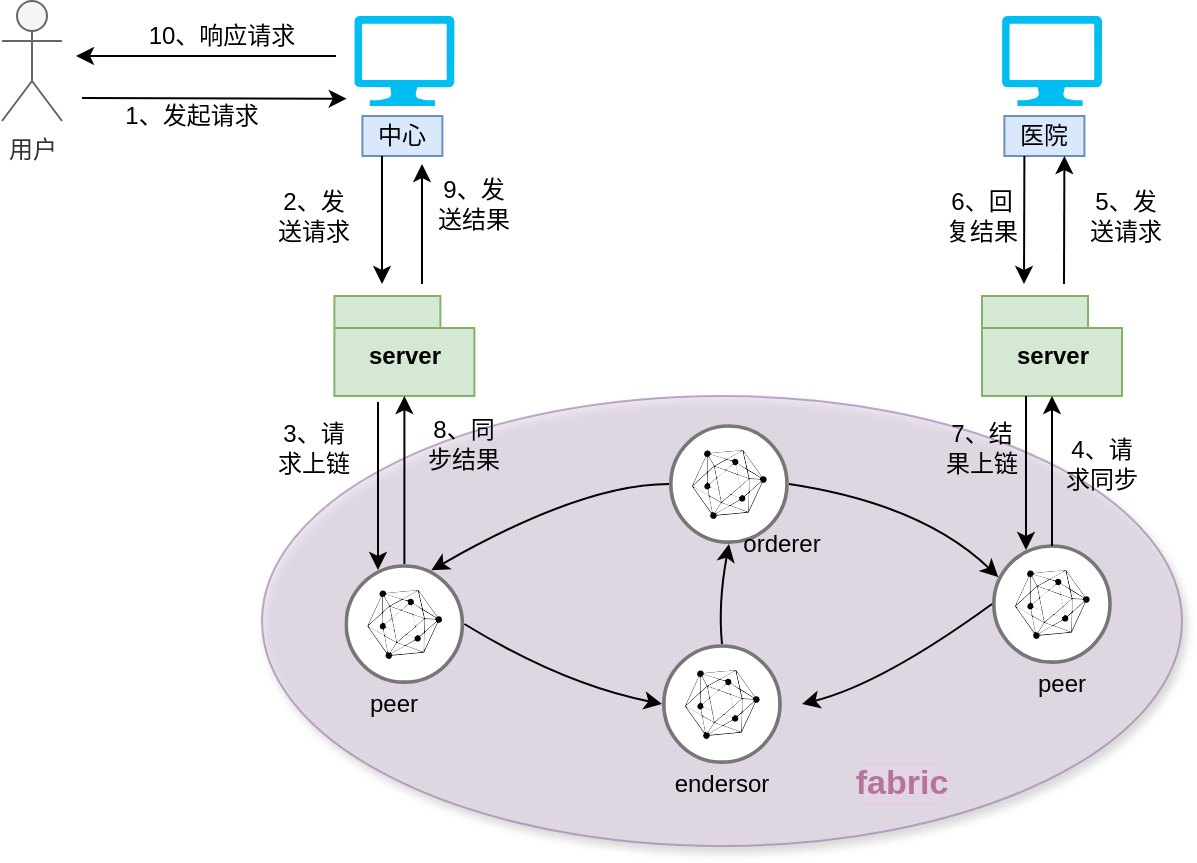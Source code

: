 <mxfile version="12.8.5" type="github">
  <diagram id="20GYT0R6OjHdlcXlzPev" name="Page-2">
    <mxGraphModel dx="720" dy="460" grid="1" gridSize="10" guides="1" tooltips="1" connect="1" arrows="1" fold="1" page="1" pageScale="1" pageWidth="827" pageHeight="1169" math="0" shadow="0">
      <root>
        <mxCell id="RuEA_9PtCq0dVrxen2_Z-0" />
        <mxCell id="RuEA_9PtCq0dVrxen2_Z-1" parent="RuEA_9PtCq0dVrxen2_Z-0" />
        <mxCell id="RuEA_9PtCq0dVrxen2_Z-39" value="" style="ellipse;whiteSpace=wrap;html=1;fillColor=#e1d5e7;strokeColor=#9673a6;shadow=1;opacity=60;" parent="RuEA_9PtCq0dVrxen2_Z-1" vertex="1">
          <mxGeometry x="150" y="246" width="460" height="225" as="geometry" />
        </mxCell>
        <mxCell id="RuEA_9PtCq0dVrxen2_Z-2" value="用户" style="shape=umlActor;verticalLabelPosition=bottom;labelBackgroundColor=#ffffff;verticalAlign=top;html=1;outlineConnect=0;fillColor=#f5f5f5;strokeColor=#666666;fontColor=#333333;" parent="RuEA_9PtCq0dVrxen2_Z-1" vertex="1">
          <mxGeometry x="20" y="48.5" width="30" height="60" as="geometry" />
        </mxCell>
        <mxCell id="RuEA_9PtCq0dVrxen2_Z-4" value="中心" style="text;html=1;strokeColor=#6c8ebf;fillColor=#dae8fc;align=center;verticalAlign=middle;whiteSpace=wrap;rounded=0;" parent="RuEA_9PtCq0dVrxen2_Z-1" vertex="1">
          <mxGeometry x="200.2" y="106" width="40" height="20" as="geometry" />
        </mxCell>
        <mxCell id="RuEA_9PtCq0dVrxen2_Z-6" value="" style="verticalLabelPosition=bottom;html=1;verticalAlign=top;align=center;strokeColor=none;fillColor=#00BEF2;shape=mxgraph.azure.computer;pointerEvents=1;" parent="RuEA_9PtCq0dVrxen2_Z-1" vertex="1">
          <mxGeometry x="196.2" y="56" width="50" height="45" as="geometry" />
        </mxCell>
        <mxCell id="RuEA_9PtCq0dVrxen2_Z-7" value="医院" style="text;html=1;strokeColor=#6c8ebf;fillColor=#dae8fc;align=center;verticalAlign=middle;whiteSpace=wrap;rounded=0;" parent="RuEA_9PtCq0dVrxen2_Z-1" vertex="1">
          <mxGeometry x="521.2" y="106" width="40" height="20" as="geometry" />
        </mxCell>
        <mxCell id="RuEA_9PtCq0dVrxen2_Z-11" value="" style="endArrow=classic;html=1;entryX=-0.077;entryY=0.919;entryDx=0;entryDy=0;entryPerimeter=0;" parent="RuEA_9PtCq0dVrxen2_Z-1" target="RuEA_9PtCq0dVrxen2_Z-6" edge="1">
          <mxGeometry width="50" height="50" relative="1" as="geometry">
            <mxPoint x="60" y="97" as="sourcePoint" />
            <mxPoint x="390" y="216" as="targetPoint" />
          </mxGeometry>
        </mxCell>
        <mxCell id="RuEA_9PtCq0dVrxen2_Z-12" value="1、发起请求" style="text;html=1;strokeColor=none;fillColor=none;align=center;verticalAlign=middle;whiteSpace=wrap;rounded=0;" parent="RuEA_9PtCq0dVrxen2_Z-1" vertex="1">
          <mxGeometry x="70" y="96" width="90" height="20" as="geometry" />
        </mxCell>
        <mxCell id="RuEA_9PtCq0dVrxen2_Z-13" value="" style="endArrow=classic;html=1;" parent="RuEA_9PtCq0dVrxen2_Z-1" edge="1">
          <mxGeometry width="50" height="50" relative="1" as="geometry">
            <mxPoint x="187" y="76" as="sourcePoint" />
            <mxPoint x="57" y="76" as="targetPoint" />
          </mxGeometry>
        </mxCell>
        <mxCell id="RuEA_9PtCq0dVrxen2_Z-14" value="10、响应请求" style="text;html=1;strokeColor=none;fillColor=none;align=center;verticalAlign=middle;whiteSpace=wrap;rounded=0;" parent="RuEA_9PtCq0dVrxen2_Z-1" vertex="1">
          <mxGeometry x="90" y="56" width="80" height="20" as="geometry" />
        </mxCell>
        <mxCell id="RuEA_9PtCq0dVrxen2_Z-15" value="" style="endArrow=classic;html=1;" parent="RuEA_9PtCq0dVrxen2_Z-1" edge="1">
          <mxGeometry width="50" height="50" relative="1" as="geometry">
            <mxPoint x="210" y="126" as="sourcePoint" />
            <mxPoint x="210" y="190" as="targetPoint" />
          </mxGeometry>
        </mxCell>
        <mxCell id="RuEA_9PtCq0dVrxen2_Z-16" value="" style="aspect=fixed;perimeter=ellipsePerimeter;html=1;align=center;shadow=0;dashed=0;fontColor=#4277BB;labelBackgroundColor=#ffffff;fontSize=12;spacingTop=3;image;image=img/lib/ibm/blockchain/hyperledger_fabric.svg;" parent="RuEA_9PtCq0dVrxen2_Z-1" vertex="1">
          <mxGeometry x="191.2" y="330" width="60" height="60" as="geometry" />
        </mxCell>
        <mxCell id="RuEA_9PtCq0dVrxen2_Z-17" value="peer" style="text;html=1;strokeColor=none;fillColor=none;align=center;verticalAlign=middle;whiteSpace=wrap;rounded=0;" parent="RuEA_9PtCq0dVrxen2_Z-1" vertex="1">
          <mxGeometry x="196.2" y="390" width="40" height="20" as="geometry" />
        </mxCell>
        <mxCell id="RuEA_9PtCq0dVrxen2_Z-19" value="" style="edgeStyle=orthogonalEdgeStyle;rounded=0;orthogonalLoop=1;jettySize=auto;html=1;" parent="RuEA_9PtCq0dVrxen2_Z-1" edge="1">
          <mxGeometry relative="1" as="geometry">
            <mxPoint x="208" y="249" as="sourcePoint" />
            <mxPoint x="208" y="333" as="targetPoint" />
          </mxGeometry>
        </mxCell>
        <mxCell id="RuEA_9PtCq0dVrxen2_Z-18" value="server" style="shape=folder;fontStyle=1;spacingTop=10;tabWidth=53;tabHeight=16;tabPosition=left;html=1;fillColor=#d5e8d4;strokeColor=#82b366;" parent="RuEA_9PtCq0dVrxen2_Z-1" vertex="1">
          <mxGeometry x="186.2" y="196" width="70" height="50" as="geometry" />
        </mxCell>
        <mxCell id="RuEA_9PtCq0dVrxen2_Z-20" value="2、发送请求" style="text;html=1;strokeColor=none;fillColor=none;align=center;verticalAlign=middle;whiteSpace=wrap;rounded=0;" parent="RuEA_9PtCq0dVrxen2_Z-1" vertex="1">
          <mxGeometry x="156.2" y="146" width="40" height="20" as="geometry" />
        </mxCell>
        <mxCell id="RuEA_9PtCq0dVrxen2_Z-21" value="3、请求上链" style="text;html=1;strokeColor=none;fillColor=none;align=center;verticalAlign=middle;whiteSpace=wrap;rounded=0;" parent="RuEA_9PtCq0dVrxen2_Z-1" vertex="1">
          <mxGeometry x="156.2" y="262" width="40" height="20" as="geometry" />
        </mxCell>
        <mxCell id="RuEA_9PtCq0dVrxen2_Z-22" value="" style="aspect=fixed;perimeter=ellipsePerimeter;html=1;align=center;shadow=0;dashed=0;fontColor=#4277BB;labelBackgroundColor=#ffffff;fontSize=12;spacingTop=3;image;image=img/lib/ibm/blockchain/hyperledger_fabric.svg;" parent="RuEA_9PtCq0dVrxen2_Z-1" vertex="1">
          <mxGeometry x="353.5" y="260" width="60" height="60" as="geometry" />
        </mxCell>
        <mxCell id="RuEA_9PtCq0dVrxen2_Z-23" value="" style="aspect=fixed;perimeter=ellipsePerimeter;html=1;align=center;shadow=0;dashed=0;fontColor=#4277BB;labelBackgroundColor=#ffffff;fontSize=12;spacingTop=3;image;image=img/lib/ibm/blockchain/hyperledger_fabric.svg;" parent="RuEA_9PtCq0dVrxen2_Z-1" vertex="1">
          <mxGeometry x="515" y="320" width="60" height="60" as="geometry" />
        </mxCell>
        <mxCell id="RuEA_9PtCq0dVrxen2_Z-24" value="" style="aspect=fixed;perimeter=ellipsePerimeter;html=1;align=center;shadow=0;dashed=0;fontColor=#4277BB;labelBackgroundColor=#ffffff;fontSize=12;spacingTop=3;image;image=img/lib/ibm/blockchain/hyperledger_fabric.svg;" parent="RuEA_9PtCq0dVrxen2_Z-1" vertex="1">
          <mxGeometry x="350" y="370" width="60" height="60" as="geometry" />
        </mxCell>
        <mxCell id="RuEA_9PtCq0dVrxen2_Z-25" value="peer" style="text;html=1;strokeColor=none;fillColor=none;align=center;verticalAlign=middle;whiteSpace=wrap;rounded=0;" parent="RuEA_9PtCq0dVrxen2_Z-1" vertex="1">
          <mxGeometry x="530" y="380" width="40" height="20" as="geometry" />
        </mxCell>
        <mxCell id="RuEA_9PtCq0dVrxen2_Z-26" value="&lt;span style=&quot;color: rgba(0 , 0 , 0 , 0) ; font-family: monospace ; font-size: 0px&quot;&gt;%3CmxGraphModel%3E%3Croot%3E%3CmxCell%20id%3D%220%22%2F%3E%3CmxCell%20id%3D%221%22%20parent%3D%220%22%2F%3E%3CmxCell%20id%3D%222%22%20value%3D%22server%22%20style%3D%22shape%3Dfolder%3BfontStyle%3D1%3BspacingTop%3D10%3BtabWidth%3D53%3BtabHeight%3D16%3BtabPosition%3Dleft%3Bhtml%3D1%3B%22%20vertex%3D%221%22%20parent%3D%221%22%3E%3CmxGeometry%20x%3D%22186.2%22%20y%3D%22220%22%20width%3D%2270%22%20height%3D%2250%22%20as%3D%22geometry%22%2F%3E%3C%2FmxCell%3E%3C%2Froot%3E%3C%2FmxGraphModel%3E&lt;/span&gt;" style="text;html=1;align=center;verticalAlign=middle;resizable=0;points=[];autosize=1;" parent="RuEA_9PtCq0dVrxen2_Z-1" vertex="1">
          <mxGeometry x="512" y="242" width="20" height="20" as="geometry" />
        </mxCell>
        <mxCell id="RuEA_9PtCq0dVrxen2_Z-27" value="server" style="shape=folder;fontStyle=1;spacingTop=10;tabWidth=53;tabHeight=16;tabPosition=left;html=1;fillColor=#d5e8d4;strokeColor=#82b366;" parent="RuEA_9PtCq0dVrxen2_Z-1" vertex="1">
          <mxGeometry x="510" y="196" width="70" height="50" as="geometry" />
        </mxCell>
        <mxCell id="RuEA_9PtCq0dVrxen2_Z-28" value="endersor" style="text;html=1;strokeColor=none;fillColor=none;align=center;verticalAlign=middle;whiteSpace=wrap;rounded=0;" parent="RuEA_9PtCq0dVrxen2_Z-1" vertex="1">
          <mxGeometry x="360" y="430" width="40" height="20" as="geometry" />
        </mxCell>
        <mxCell id="RuEA_9PtCq0dVrxen2_Z-29" value="orderer" style="text;html=1;strokeColor=none;fillColor=none;align=center;verticalAlign=middle;whiteSpace=wrap;rounded=0;" parent="RuEA_9PtCq0dVrxen2_Z-1" vertex="1">
          <mxGeometry x="390" y="310" width="40" height="20" as="geometry" />
        </mxCell>
        <mxCell id="RuEA_9PtCq0dVrxen2_Z-30" value="" style="curved=1;endArrow=classic;html=1;exitX=1;exitY=0.5;exitDx=0;exitDy=0;entryX=0;entryY=0.5;entryDx=0;entryDy=0;" parent="RuEA_9PtCq0dVrxen2_Z-1" source="RuEA_9PtCq0dVrxen2_Z-16" target="RuEA_9PtCq0dVrxen2_Z-24" edge="1">
          <mxGeometry width="50" height="50" relative="1" as="geometry">
            <mxPoint x="330" y="290" as="sourcePoint" />
            <mxPoint x="380" y="240" as="targetPoint" />
            <Array as="points">
              <mxPoint x="300" y="390" />
            </Array>
          </mxGeometry>
        </mxCell>
        <mxCell id="RuEA_9PtCq0dVrxen2_Z-31" value="" style="curved=1;endArrow=classic;html=1;exitX=0.5;exitY=0;exitDx=0;exitDy=0;entryX=0.5;entryY=1;entryDx=0;entryDy=0;" parent="RuEA_9PtCq0dVrxen2_Z-1" source="RuEA_9PtCq0dVrxen2_Z-24" target="RuEA_9PtCq0dVrxen2_Z-22" edge="1">
          <mxGeometry width="50" height="50" relative="1" as="geometry">
            <mxPoint x="330" y="290" as="sourcePoint" />
            <mxPoint x="378" y="330" as="targetPoint" />
            <Array as="points">
              <mxPoint x="378" y="350" />
            </Array>
          </mxGeometry>
        </mxCell>
        <mxCell id="RuEA_9PtCq0dVrxen2_Z-32" value="" style="curved=1;endArrow=classic;html=1;exitX=1;exitY=0.5;exitDx=0;exitDy=0;entryX=0;entryY=0.25;entryDx=0;entryDy=0;" parent="RuEA_9PtCq0dVrxen2_Z-1" source="RuEA_9PtCq0dVrxen2_Z-22" target="RuEA_9PtCq0dVrxen2_Z-23" edge="1">
          <mxGeometry width="50" height="50" relative="1" as="geometry">
            <mxPoint x="330" y="290" as="sourcePoint" />
            <mxPoint x="380" y="240" as="targetPoint" />
            <Array as="points">
              <mxPoint x="480" y="300" />
            </Array>
          </mxGeometry>
        </mxCell>
        <mxCell id="RuEA_9PtCq0dVrxen2_Z-34" value="" style="curved=1;endArrow=classic;html=1;entryX=0.75;entryY=0;entryDx=0;entryDy=0;exitX=0;exitY=0.5;exitDx=0;exitDy=0;" parent="RuEA_9PtCq0dVrxen2_Z-1" source="RuEA_9PtCq0dVrxen2_Z-22" target="RuEA_9PtCq0dVrxen2_Z-16" edge="1">
          <mxGeometry width="50" height="50" relative="1" as="geometry">
            <mxPoint x="330" y="290" as="sourcePoint" />
            <mxPoint x="380" y="240" as="targetPoint" />
            <Array as="points">
              <mxPoint x="310" y="290" />
            </Array>
          </mxGeometry>
        </mxCell>
        <mxCell id="RuEA_9PtCq0dVrxen2_Z-36" value="" style="curved=1;endArrow=classic;html=1;exitX=0;exitY=0.5;exitDx=0;exitDy=0;" parent="RuEA_9PtCq0dVrxen2_Z-1" source="RuEA_9PtCq0dVrxen2_Z-23" edge="1">
          <mxGeometry width="50" height="50" relative="1" as="geometry">
            <mxPoint x="290" y="290" as="sourcePoint" />
            <mxPoint x="420" y="400" as="targetPoint" />
            <Array as="points">
              <mxPoint x="460" y="390" />
            </Array>
          </mxGeometry>
        </mxCell>
        <mxCell id="RuEA_9PtCq0dVrxen2_Z-38" value="" style="endArrow=classic;html=1;" parent="RuEA_9PtCq0dVrxen2_Z-1" edge="1">
          <mxGeometry width="50" height="50" relative="1" as="geometry">
            <mxPoint x="532" y="246" as="sourcePoint" />
            <mxPoint x="532" y="323" as="targetPoint" />
          </mxGeometry>
        </mxCell>
        <mxCell id="RuEA_9PtCq0dVrxen2_Z-40" value="&lt;b style=&quot;font-size: 17px;&quot;&gt;&lt;font color=&quot;#b5739d&quot; style=&quot;font-size: 17px;&quot;&gt;fabric&lt;/font&gt;&lt;/b&gt;" style="text;html=1;strokeColor=#E6D0DE;fillColor=#e1d5e7;align=center;verticalAlign=middle;whiteSpace=wrap;rounded=0;fontSize=17;" parent="RuEA_9PtCq0dVrxen2_Z-1" vertex="1">
          <mxGeometry x="450" y="430" width="40" height="20" as="geometry" />
        </mxCell>
        <mxCell id="RuEA_9PtCq0dVrxen2_Z-41" value="" style="verticalLabelPosition=bottom;html=1;verticalAlign=top;align=center;strokeColor=none;fillColor=#00BEF2;shape=mxgraph.azure.computer;pointerEvents=1;" parent="RuEA_9PtCq0dVrxen2_Z-1" vertex="1">
          <mxGeometry x="520" y="56" width="50" height="45" as="geometry" />
        </mxCell>
        <mxCell id="RuEA_9PtCq0dVrxen2_Z-42" value="" style="endArrow=classic;html=1;entryX=0.5;entryY=1;entryDx=0;entryDy=0;entryPerimeter=0;" parent="RuEA_9PtCq0dVrxen2_Z-1" edge="1" target="RuEA_9PtCq0dVrxen2_Z-27">
          <mxGeometry width="50" height="50" relative="1" as="geometry">
            <mxPoint x="545" y="321" as="sourcePoint" />
            <mxPoint x="550" y="246" as="targetPoint" />
          </mxGeometry>
        </mxCell>
        <mxCell id="RuEA_9PtCq0dVrxen2_Z-43" value="" style="endArrow=classic;html=1;exitX=0.5;exitY=0;exitDx=0;exitDy=0;entryX=0.5;entryY=1;entryDx=0;entryDy=0;entryPerimeter=0;" parent="RuEA_9PtCq0dVrxen2_Z-1" source="RuEA_9PtCq0dVrxen2_Z-16" target="RuEA_9PtCq0dVrxen2_Z-18" edge="1">
          <mxGeometry width="50" height="50" relative="1" as="geometry">
            <mxPoint x="310" y="280" as="sourcePoint" />
            <mxPoint x="360" y="230" as="targetPoint" />
          </mxGeometry>
        </mxCell>
        <mxCell id="RuEA_9PtCq0dVrxen2_Z-44" value="4、请求同步" style="text;html=1;strokeColor=none;fillColor=none;align=center;verticalAlign=middle;whiteSpace=wrap;rounded=0;shadow=1;opacity=60;" parent="RuEA_9PtCq0dVrxen2_Z-1" vertex="1">
          <mxGeometry x="550" y="270" width="40" height="20" as="geometry" />
        </mxCell>
        <mxCell id="RuEA_9PtCq0dVrxen2_Z-45" value="5、发送请求" style="text;html=1;strokeColor=none;fillColor=none;align=center;verticalAlign=middle;whiteSpace=wrap;rounded=0;shadow=1;opacity=60;" parent="RuEA_9PtCq0dVrxen2_Z-1" vertex="1">
          <mxGeometry x="562.4" y="146" width="40" height="20" as="geometry" />
        </mxCell>
        <mxCell id="RuEA_9PtCq0dVrxen2_Z-46" value="" style="endArrow=classic;html=1;entryX=0.75;entryY=1;entryDx=0;entryDy=0;" parent="RuEA_9PtCq0dVrxen2_Z-1" target="RuEA_9PtCq0dVrxen2_Z-7" edge="1">
          <mxGeometry width="50" height="50" relative="1" as="geometry">
            <mxPoint x="551" y="190" as="sourcePoint" />
            <mxPoint x="360" y="230" as="targetPoint" />
          </mxGeometry>
        </mxCell>
        <mxCell id="RuEA_9PtCq0dVrxen2_Z-48" value="" style="endArrow=classic;html=1;exitX=0.25;exitY=1;exitDx=0;exitDy=0;" parent="RuEA_9PtCq0dVrxen2_Z-1" source="RuEA_9PtCq0dVrxen2_Z-7" edge="1">
          <mxGeometry width="50" height="50" relative="1" as="geometry">
            <mxPoint x="310" y="280" as="sourcePoint" />
            <mxPoint x="531" y="190" as="targetPoint" />
          </mxGeometry>
        </mxCell>
        <mxCell id="RuEA_9PtCq0dVrxen2_Z-49" value="6、回复结果" style="text;html=1;strokeColor=none;fillColor=none;align=center;verticalAlign=middle;whiteSpace=wrap;rounded=0;shadow=1;opacity=60;" parent="RuEA_9PtCq0dVrxen2_Z-1" vertex="1">
          <mxGeometry x="490" y="146" width="40" height="20" as="geometry" />
        </mxCell>
        <mxCell id="RuEA_9PtCq0dVrxen2_Z-51" value="7、结果上链" style="text;html=1;strokeColor=none;fillColor=none;align=center;verticalAlign=middle;whiteSpace=wrap;rounded=0;shadow=1;opacity=60;" parent="RuEA_9PtCq0dVrxen2_Z-1" vertex="1">
          <mxGeometry x="490" y="262" width="40" height="20" as="geometry" />
        </mxCell>
        <mxCell id="RuEA_9PtCq0dVrxen2_Z-52" value="8、同步结果" style="text;html=1;strokeColor=none;fillColor=none;align=center;verticalAlign=middle;whiteSpace=wrap;rounded=0;shadow=1;opacity=60;" parent="RuEA_9PtCq0dVrxen2_Z-1" vertex="1">
          <mxGeometry x="231.2" y="260" width="40" height="20" as="geometry" />
        </mxCell>
        <mxCell id="RuEA_9PtCq0dVrxen2_Z-54" value="" style="endArrow=classic;html=1;" parent="RuEA_9PtCq0dVrxen2_Z-1" edge="1">
          <mxGeometry width="50" height="50" relative="1" as="geometry">
            <mxPoint x="230" y="190" as="sourcePoint" />
            <mxPoint x="230" y="130" as="targetPoint" />
          </mxGeometry>
        </mxCell>
        <mxCell id="RuEA_9PtCq0dVrxen2_Z-56" value="9、发送结果" style="text;html=1;strokeColor=none;fillColor=none;align=center;verticalAlign=middle;whiteSpace=wrap;rounded=0;shadow=1;opacity=60;" parent="RuEA_9PtCq0dVrxen2_Z-1" vertex="1">
          <mxGeometry x="236.2" y="140" width="40" height="20" as="geometry" />
        </mxCell>
      </root>
    </mxGraphModel>
  </diagram>
</mxfile>

